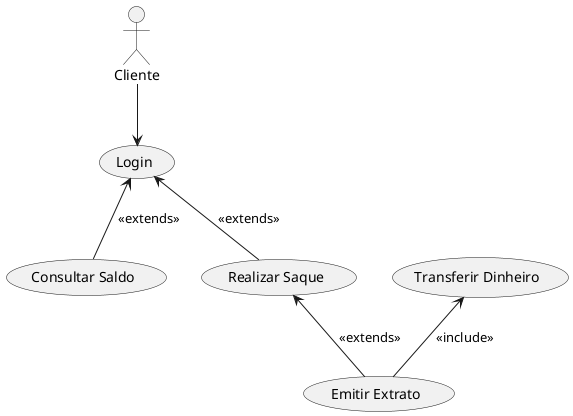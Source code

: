 @startuml UC - sistemaBancario
actor Cliente 

usecase "Transferir Dinheiro" as TD
usecase Login 
usecase "Consultar Saldo" as CS
usecase "Realizar Saque" as RS
usecase "Emitir Extrato" as EE

Cliente --> Login
Login <-- CS : <<extends>>
Login <-- RS : <<extends>>
RS <-- EE : <<extends>>
TD <-- EE : <<include>>

@enduml